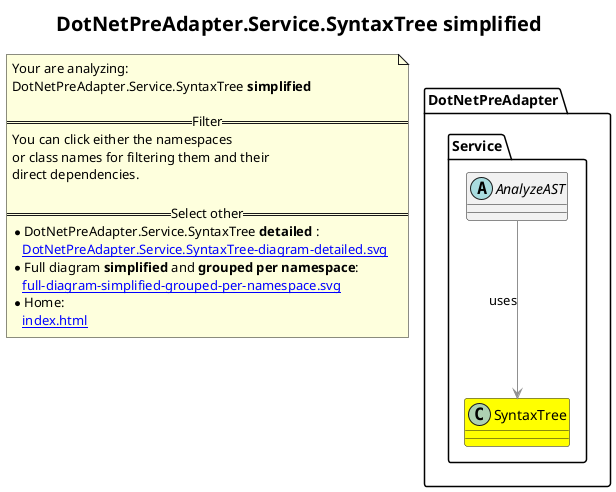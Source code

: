 @startuml
skinparam linetype ortho
title <size:20>DotNetPreAdapter.Service.SyntaxTree **simplified** </size>
note "Your are analyzing:\nDotNetPreAdapter.Service.SyntaxTree **simplified** \n\n==Filter==\nYou can click either the namespaces \nor class names for filtering them and their\ndirect dependencies.\n\n==Select other==\n* DotNetPreAdapter.Service.SyntaxTree **detailed** :\n   [[DotNetPreAdapter.Service.SyntaxTree-diagram-detailed.svg]]\n* Full diagram **simplified** and **grouped per namespace**:\n   [[full-diagram-simplified-grouped-per-namespace.svg]]\n* Home:\n   [[index.html]]" as FloatingNote
class DotNetPreAdapter.Service.SyntaxTree [[DotNetPreAdapter.Service.SyntaxTree-diagram-simplified.svg]] #yellow {
}
  abstract class DotNetPreAdapter.Service.AnalyzeAST [[DotNetPreAdapter.Service.AnalyzeAST-diagram-simplified.svg]]  {
  }
 ' *************************************** 
 ' *************************************** 
 ' *************************************** 
' Class relations extracted from namespace:
' 
' Class relations extracted from namespace:
' DotNetPreAdapter.Service
DotNetPreAdapter.Service.AnalyzeAST -[#909090]-> DotNetPreAdapter.Service.SyntaxTree  : uses 
@enduml